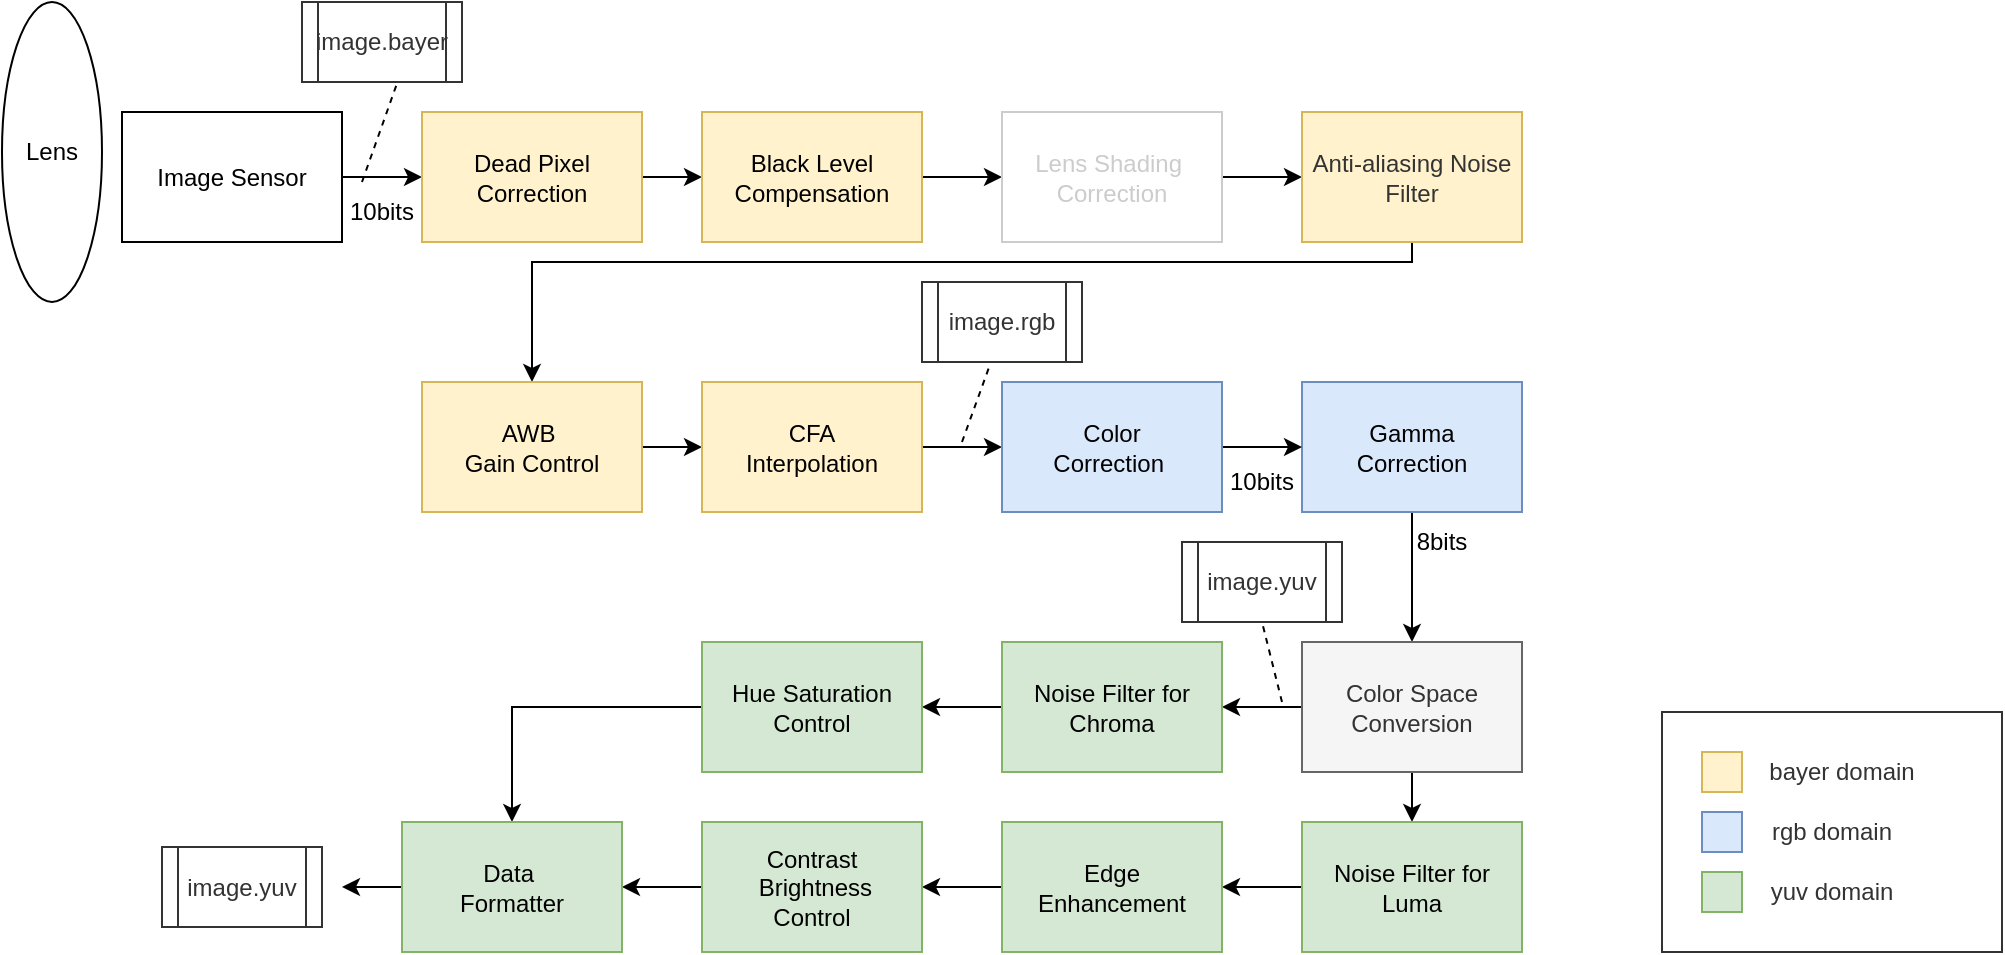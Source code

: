 <mxfile version="15.8.7" type="device"><diagram id="jc1VChQmtGFWhJrjN4v6" name="第 1 页"><mxGraphModel dx="2062" dy="1225" grid="1" gridSize="10" guides="1" tooltips="1" connect="1" arrows="1" fold="1" page="1" pageScale="1" pageWidth="827" pageHeight="1169" math="0" shadow="0"><root><mxCell id="0"/><mxCell id="1" parent="0"/><mxCell id="wL9CagVyNxAGQRb7pxiF-1" value="Lens" style="ellipse;whiteSpace=wrap;html=1;" parent="1" vertex="1"><mxGeometry x="170" y="170" width="50" height="150" as="geometry"/></mxCell><mxCell id="wL9CagVyNxAGQRb7pxiF-21" style="edgeStyle=orthogonalEdgeStyle;rounded=0;orthogonalLoop=1;jettySize=auto;html=1;exitX=1;exitY=0.5;exitDx=0;exitDy=0;entryX=0;entryY=0.5;entryDx=0;entryDy=0;" parent="1" source="wL9CagVyNxAGQRb7pxiF-2" target="wL9CagVyNxAGQRb7pxiF-3" edge="1"><mxGeometry relative="1" as="geometry"/></mxCell><mxCell id="wL9CagVyNxAGQRb7pxiF-2" value="Image Sensor" style="rounded=0;whiteSpace=wrap;html=1;" parent="1" vertex="1"><mxGeometry x="230" y="225" width="110" height="65" as="geometry"/></mxCell><mxCell id="wL9CagVyNxAGQRb7pxiF-22" style="edgeStyle=orthogonalEdgeStyle;rounded=0;orthogonalLoop=1;jettySize=auto;html=1;exitX=1;exitY=0.5;exitDx=0;exitDy=0;" parent="1" source="wL9CagVyNxAGQRb7pxiF-3" target="wL9CagVyNxAGQRb7pxiF-4" edge="1"><mxGeometry relative="1" as="geometry"/></mxCell><mxCell id="wL9CagVyNxAGQRb7pxiF-3" value="Dead Pixel Correction" style="rounded=0;whiteSpace=wrap;html=1;fillColor=#fff2cc;strokeColor=#d6b656;" parent="1" vertex="1"><mxGeometry x="380" y="225" width="110" height="65" as="geometry"/></mxCell><mxCell id="wL9CagVyNxAGQRb7pxiF-23" style="edgeStyle=orthogonalEdgeStyle;rounded=0;orthogonalLoop=1;jettySize=auto;html=1;exitX=1;exitY=0.5;exitDx=0;exitDy=0;entryX=0;entryY=0.5;entryDx=0;entryDy=0;" parent="1" source="wL9CagVyNxAGQRb7pxiF-4" target="wL9CagVyNxAGQRb7pxiF-5" edge="1"><mxGeometry relative="1" as="geometry"/></mxCell><mxCell id="wL9CagVyNxAGQRb7pxiF-4" value="Black Level Compensation" style="rounded=0;whiteSpace=wrap;html=1;fillColor=#fff2cc;strokeColor=#d6b656;" parent="1" vertex="1"><mxGeometry x="520" y="225" width="110" height="65" as="geometry"/></mxCell><mxCell id="wL9CagVyNxAGQRb7pxiF-24" style="edgeStyle=orthogonalEdgeStyle;rounded=0;orthogonalLoop=1;jettySize=auto;html=1;" parent="1" source="wL9CagVyNxAGQRb7pxiF-5" target="wL9CagVyNxAGQRb7pxiF-6" edge="1"><mxGeometry relative="1" as="geometry"/></mxCell><mxCell id="wL9CagVyNxAGQRb7pxiF-5" value="&lt;font color=&quot;#cccccc&quot;&gt;Lens Shading&amp;nbsp;&lt;br&gt;Correction&lt;/font&gt;" style="rounded=0;whiteSpace=wrap;html=1;strokeColor=#CCCCCC;" parent="1" vertex="1"><mxGeometry x="670" y="225" width="110" height="65" as="geometry"/></mxCell><mxCell id="wL9CagVyNxAGQRb7pxiF-25" style="edgeStyle=orthogonalEdgeStyle;rounded=0;orthogonalLoop=1;jettySize=auto;html=1;exitX=0.5;exitY=1;exitDx=0;exitDy=0;entryX=0.5;entryY=0;entryDx=0;entryDy=0;" parent="1" source="wL9CagVyNxAGQRb7pxiF-6" target="wL9CagVyNxAGQRb7pxiF-7" edge="1"><mxGeometry relative="1" as="geometry"><Array as="points"><mxPoint x="875" y="300"/><mxPoint x="435" y="300"/></Array></mxGeometry></mxCell><mxCell id="wL9CagVyNxAGQRb7pxiF-6" value="&lt;font color=&quot;#333333&quot;&gt;Anti-aliasing Noise Filter&lt;/font&gt;" style="rounded=0;whiteSpace=wrap;html=1;strokeColor=#d6b656;fillColor=#fff2cc;" parent="1" vertex="1"><mxGeometry x="820" y="225" width="110" height="65" as="geometry"/></mxCell><mxCell id="wL9CagVyNxAGQRb7pxiF-27" style="edgeStyle=orthogonalEdgeStyle;rounded=0;orthogonalLoop=1;jettySize=auto;html=1;entryX=0;entryY=0.5;entryDx=0;entryDy=0;" parent="1" source="wL9CagVyNxAGQRb7pxiF-7" target="wL9CagVyNxAGQRb7pxiF-8" edge="1"><mxGeometry relative="1" as="geometry"/></mxCell><mxCell id="wL9CagVyNxAGQRb7pxiF-7" value="AWB&amp;nbsp;&lt;br&gt;Gain Control" style="rounded=0;whiteSpace=wrap;html=1;fillColor=#fff2cc;strokeColor=#d6b656;" parent="1" vertex="1"><mxGeometry x="380" y="360" width="110" height="65" as="geometry"/></mxCell><mxCell id="wL9CagVyNxAGQRb7pxiF-28" style="edgeStyle=orthogonalEdgeStyle;rounded=0;orthogonalLoop=1;jettySize=auto;html=1;exitX=1;exitY=0.5;exitDx=0;exitDy=0;entryX=0;entryY=0.5;entryDx=0;entryDy=0;" parent="1" source="wL9CagVyNxAGQRb7pxiF-8" target="wL9CagVyNxAGQRb7pxiF-10" edge="1"><mxGeometry relative="1" as="geometry"/></mxCell><mxCell id="wL9CagVyNxAGQRb7pxiF-8" value="CFA &lt;br&gt;Interpolation" style="rounded=0;whiteSpace=wrap;html=1;fillColor=#fff2cc;strokeColor=#d6b656;" parent="1" vertex="1"><mxGeometry x="520" y="360" width="110" height="65" as="geometry"/></mxCell><mxCell id="wL9CagVyNxAGQRb7pxiF-32" style="edgeStyle=orthogonalEdgeStyle;rounded=0;orthogonalLoop=1;jettySize=auto;html=1;exitX=0.5;exitY=1;exitDx=0;exitDy=0;entryX=0.5;entryY=0;entryDx=0;entryDy=0;" parent="1" source="wL9CagVyNxAGQRb7pxiF-9" target="wL9CagVyNxAGQRb7pxiF-12" edge="1"><mxGeometry relative="1" as="geometry"/></mxCell><mxCell id="wL9CagVyNxAGQRb7pxiF-9" value="Gamma &lt;br&gt;Correction" style="rounded=0;whiteSpace=wrap;html=1;fillColor=#dae8fc;strokeColor=#6c8ebf;" parent="1" vertex="1"><mxGeometry x="820" y="360" width="110" height="65" as="geometry"/></mxCell><mxCell id="wL9CagVyNxAGQRb7pxiF-29" style="edgeStyle=orthogonalEdgeStyle;rounded=0;orthogonalLoop=1;jettySize=auto;html=1;entryX=0;entryY=0.5;entryDx=0;entryDy=0;" parent="1" source="wL9CagVyNxAGQRb7pxiF-10" target="wL9CagVyNxAGQRb7pxiF-9" edge="1"><mxGeometry relative="1" as="geometry"/></mxCell><mxCell id="wL9CagVyNxAGQRb7pxiF-10" value="Color &lt;br&gt;Correction&amp;nbsp;" style="rounded=0;whiteSpace=wrap;html=1;fillColor=#dae8fc;strokeColor=#6c8ebf;" parent="1" vertex="1"><mxGeometry x="670" y="360" width="110" height="65" as="geometry"/></mxCell><mxCell id="wL9CagVyNxAGQRb7pxiF-33" style="edgeStyle=orthogonalEdgeStyle;rounded=0;orthogonalLoop=1;jettySize=auto;html=1;entryX=1;entryY=0.5;entryDx=0;entryDy=0;" parent="1" source="wL9CagVyNxAGQRb7pxiF-12" target="wL9CagVyNxAGQRb7pxiF-15" edge="1"><mxGeometry relative="1" as="geometry"/></mxCell><mxCell id="wL9CagVyNxAGQRb7pxiF-40" style="edgeStyle=orthogonalEdgeStyle;rounded=0;orthogonalLoop=1;jettySize=auto;html=1;exitX=0.5;exitY=1;exitDx=0;exitDy=0;entryX=0.5;entryY=0;entryDx=0;entryDy=0;" parent="1" source="wL9CagVyNxAGQRb7pxiF-12" target="wL9CagVyNxAGQRb7pxiF-17" edge="1"><mxGeometry relative="1" as="geometry"/></mxCell><mxCell id="wL9CagVyNxAGQRb7pxiF-12" value="Color Space Conversion" style="rounded=0;whiteSpace=wrap;html=1;fillColor=#f5f5f5;strokeColor=#666666;fontColor=#333333;" parent="1" vertex="1"><mxGeometry x="820" y="490" width="110" height="65" as="geometry"/></mxCell><mxCell id="wL9CagVyNxAGQRb7pxiF-13" style="edgeStyle=orthogonalEdgeStyle;rounded=0;orthogonalLoop=1;jettySize=auto;html=1;exitX=0.5;exitY=1;exitDx=0;exitDy=0;" parent="1" source="wL9CagVyNxAGQRb7pxiF-4" target="wL9CagVyNxAGQRb7pxiF-4" edge="1"><mxGeometry relative="1" as="geometry"/></mxCell><mxCell id="wL9CagVyNxAGQRb7pxiF-34" value="" style="edgeStyle=orthogonalEdgeStyle;rounded=0;orthogonalLoop=1;jettySize=auto;html=1;" parent="1" source="wL9CagVyNxAGQRb7pxiF-15" target="wL9CagVyNxAGQRb7pxiF-16" edge="1"><mxGeometry relative="1" as="geometry"/></mxCell><mxCell id="wL9CagVyNxAGQRb7pxiF-15" value="Noise Filter for Chroma" style="rounded=0;whiteSpace=wrap;html=1;fillColor=#d5e8d4;strokeColor=#82b366;" parent="1" vertex="1"><mxGeometry x="670" y="490" width="110" height="65" as="geometry"/></mxCell><mxCell id="wL9CagVyNxAGQRb7pxiF-35" style="edgeStyle=orthogonalEdgeStyle;rounded=0;orthogonalLoop=1;jettySize=auto;html=1;entryX=0.5;entryY=0;entryDx=0;entryDy=0;" parent="1" source="wL9CagVyNxAGQRb7pxiF-16" target="wL9CagVyNxAGQRb7pxiF-20" edge="1"><mxGeometry relative="1" as="geometry"/></mxCell><mxCell id="wL9CagVyNxAGQRb7pxiF-16" value="Hue Saturation Control" style="rounded=0;whiteSpace=wrap;html=1;fillColor=#d5e8d4;strokeColor=#82b366;" parent="1" vertex="1"><mxGeometry x="520" y="490" width="110" height="65" as="geometry"/></mxCell><mxCell id="wL9CagVyNxAGQRb7pxiF-39" style="edgeStyle=orthogonalEdgeStyle;rounded=0;orthogonalLoop=1;jettySize=auto;html=1;exitX=0;exitY=0.5;exitDx=0;exitDy=0;entryX=1;entryY=0.5;entryDx=0;entryDy=0;" parent="1" source="wL9CagVyNxAGQRb7pxiF-17" target="wL9CagVyNxAGQRb7pxiF-18" edge="1"><mxGeometry relative="1" as="geometry"/></mxCell><mxCell id="wL9CagVyNxAGQRb7pxiF-17" value="Noise Filter for Luma" style="rounded=0;whiteSpace=wrap;html=1;fillColor=#d5e8d4;strokeColor=#82b366;" parent="1" vertex="1"><mxGeometry x="820" y="580" width="110" height="65" as="geometry"/></mxCell><mxCell id="wL9CagVyNxAGQRb7pxiF-38" style="edgeStyle=orthogonalEdgeStyle;rounded=0;orthogonalLoop=1;jettySize=auto;html=1;exitX=0;exitY=0.5;exitDx=0;exitDy=0;entryX=1;entryY=0.5;entryDx=0;entryDy=0;" parent="1" source="wL9CagVyNxAGQRb7pxiF-18" target="wL9CagVyNxAGQRb7pxiF-19" edge="1"><mxGeometry relative="1" as="geometry"/></mxCell><mxCell id="wL9CagVyNxAGQRb7pxiF-18" value="Edge &lt;br&gt;Enhancement" style="rounded=0;whiteSpace=wrap;html=1;fillColor=#d5e8d4;strokeColor=#82b366;" parent="1" vertex="1"><mxGeometry x="670" y="580" width="110" height="65" as="geometry"/></mxCell><mxCell id="wL9CagVyNxAGQRb7pxiF-36" style="edgeStyle=orthogonalEdgeStyle;rounded=0;orthogonalLoop=1;jettySize=auto;html=1;entryX=1;entryY=0.5;entryDx=0;entryDy=0;" parent="1" source="wL9CagVyNxAGQRb7pxiF-19" target="wL9CagVyNxAGQRb7pxiF-20" edge="1"><mxGeometry relative="1" as="geometry"/></mxCell><mxCell id="wL9CagVyNxAGQRb7pxiF-19" value="Contrast&lt;br&gt;&amp;nbsp;Brightness&lt;br&gt;Control" style="rounded=0;whiteSpace=wrap;html=1;fillColor=#d5e8d4;strokeColor=#82b366;" parent="1" vertex="1"><mxGeometry x="520" y="580" width="110" height="65" as="geometry"/></mxCell><mxCell id="cyHFXWl6MZPcYrde148c-11" style="edgeStyle=orthogonalEdgeStyle;rounded=0;orthogonalLoop=1;jettySize=auto;html=1;fontColor=#333333;" parent="1" source="wL9CagVyNxAGQRb7pxiF-20" edge="1"><mxGeometry relative="1" as="geometry"><mxPoint x="340" y="612.5" as="targetPoint"/></mxGeometry></mxCell><mxCell id="wL9CagVyNxAGQRb7pxiF-20" value="Data&amp;nbsp;&lt;br&gt;Formatter" style="rounded=0;whiteSpace=wrap;html=1;fillColor=#d5e8d4;strokeColor=#82b366;" parent="1" vertex="1"><mxGeometry x="370" y="580" width="110" height="65" as="geometry"/></mxCell><mxCell id="cyHFXWl6MZPcYrde148c-4" value="image.bayer" style="shape=process;whiteSpace=wrap;html=1;backgroundOutline=1;fontColor=#333333;strokeColor=#333333;" parent="1" vertex="1"><mxGeometry x="320" y="170" width="80" height="40" as="geometry"/></mxCell><mxCell id="cyHFXWl6MZPcYrde148c-6" value="" style="endArrow=none;dashed=1;html=1;rounded=0;fontColor=#333333;entryX=0.6;entryY=0.983;entryDx=0;entryDy=0;entryPerimeter=0;" parent="1" target="cyHFXWl6MZPcYrde148c-4" edge="1"><mxGeometry width="50" height="50" relative="1" as="geometry"><mxPoint x="350" y="260" as="sourcePoint"/><mxPoint x="590" y="500" as="targetPoint"/></mxGeometry></mxCell><mxCell id="cyHFXWl6MZPcYrde148c-7" value="image.rgb" style="shape=process;whiteSpace=wrap;html=1;backgroundOutline=1;fontColor=#333333;strokeColor=#333333;" parent="1" vertex="1"><mxGeometry x="630" y="310" width="80" height="40" as="geometry"/></mxCell><mxCell id="cyHFXWl6MZPcYrde148c-8" value="" style="endArrow=none;dashed=1;html=1;rounded=0;fontColor=#333333;entryX=0.425;entryY=1.033;entryDx=0;entryDy=0;entryPerimeter=0;" parent="1" target="cyHFXWl6MZPcYrde148c-7" edge="1"><mxGeometry width="50" height="50" relative="1" as="geometry"><mxPoint x="650" y="390" as="sourcePoint"/><mxPoint x="590" y="500" as="targetPoint"/></mxGeometry></mxCell><mxCell id="cyHFXWl6MZPcYrde148c-9" value="image.yuv" style="shape=process;whiteSpace=wrap;html=1;backgroundOutline=1;fontColor=#333333;strokeColor=#333333;" parent="1" vertex="1"><mxGeometry x="760" y="440" width="80" height="40" as="geometry"/></mxCell><mxCell id="cyHFXWl6MZPcYrde148c-10" value="" style="endArrow=none;dashed=1;html=1;rounded=0;fontColor=#333333;entryX=0.5;entryY=1;entryDx=0;entryDy=0;" parent="1" target="cyHFXWl6MZPcYrde148c-9" edge="1"><mxGeometry width="50" height="50" relative="1" as="geometry"><mxPoint x="810" y="520" as="sourcePoint"/><mxPoint x="590" y="300" as="targetPoint"/></mxGeometry></mxCell><mxCell id="cyHFXWl6MZPcYrde148c-12" value="image.yuv" style="shape=process;whiteSpace=wrap;html=1;backgroundOutline=1;fontColor=#333333;strokeColor=#333333;" parent="1" vertex="1"><mxGeometry x="250" y="592.5" width="80" height="40" as="geometry"/></mxCell><mxCell id="cyHFXWl6MZPcYrde148c-23" value="" style="group" parent="1" vertex="1" connectable="0"><mxGeometry x="1000" y="525" width="170" height="120" as="geometry"/></mxCell><mxCell id="cyHFXWl6MZPcYrde148c-22" value="" style="rounded=0;whiteSpace=wrap;html=1;fontColor=#333333;strokeColor=#333333;" parent="cyHFXWl6MZPcYrde148c-23" vertex="1"><mxGeometry width="170" height="120" as="geometry"/></mxCell><mxCell id="cyHFXWl6MZPcYrde148c-14" value="" style="rounded=0;whiteSpace=wrap;html=1;strokeColor=#d6b656;fillColor=#fff2cc;" parent="cyHFXWl6MZPcYrde148c-23" vertex="1"><mxGeometry x="20" y="20" width="20" height="20" as="geometry"/></mxCell><mxCell id="cyHFXWl6MZPcYrde148c-15" value="" style="rounded=0;whiteSpace=wrap;html=1;strokeColor=#6c8ebf;fillColor=#dae8fc;" parent="cyHFXWl6MZPcYrde148c-23" vertex="1"><mxGeometry x="20" y="50" width="20" height="20" as="geometry"/></mxCell><mxCell id="cyHFXWl6MZPcYrde148c-16" value="" style="rounded=0;whiteSpace=wrap;html=1;strokeColor=#82b366;fillColor=#d5e8d4;" parent="cyHFXWl6MZPcYrde148c-23" vertex="1"><mxGeometry x="20" y="80" width="20" height="20" as="geometry"/></mxCell><mxCell id="cyHFXWl6MZPcYrde148c-17" value="bayer domain" style="text;html=1;strokeColor=none;fillColor=none;align=center;verticalAlign=middle;whiteSpace=wrap;rounded=0;fontColor=#333333;" parent="cyHFXWl6MZPcYrde148c-23" vertex="1"><mxGeometry x="40" y="15" width="100" height="30" as="geometry"/></mxCell><mxCell id="cyHFXWl6MZPcYrde148c-18" value="rgb domain" style="text;html=1;strokeColor=none;fillColor=none;align=center;verticalAlign=middle;whiteSpace=wrap;rounded=0;fontColor=#333333;" parent="cyHFXWl6MZPcYrde148c-23" vertex="1"><mxGeometry x="35" y="45" width="100" height="30" as="geometry"/></mxCell><mxCell id="cyHFXWl6MZPcYrde148c-19" value="yuv domain" style="text;html=1;strokeColor=none;fillColor=none;align=center;verticalAlign=middle;whiteSpace=wrap;rounded=0;fontColor=#333333;" parent="cyHFXWl6MZPcYrde148c-23" vertex="1"><mxGeometry x="35" y="75" width="100" height="30" as="geometry"/></mxCell><mxCell id="q_qTjYS4L-zODlBp9kPU-2" value="8bits" style="text;html=1;strokeColor=none;fillColor=none;align=center;verticalAlign=middle;whiteSpace=wrap;rounded=0;" vertex="1" parent="1"><mxGeometry x="860" y="425" width="60" height="30" as="geometry"/></mxCell><mxCell id="q_qTjYS4L-zODlBp9kPU-3" value="10bits" style="text;html=1;strokeColor=none;fillColor=none;align=center;verticalAlign=middle;whiteSpace=wrap;rounded=0;" vertex="1" parent="1"><mxGeometry x="330" y="260" width="60" height="30" as="geometry"/></mxCell><mxCell id="q_qTjYS4L-zODlBp9kPU-4" value="10bits" style="text;html=1;strokeColor=none;fillColor=none;align=center;verticalAlign=middle;whiteSpace=wrap;rounded=0;" vertex="1" parent="1"><mxGeometry x="770" y="395" width="60" height="30" as="geometry"/></mxCell></root></mxGraphModel></diagram></mxfile>